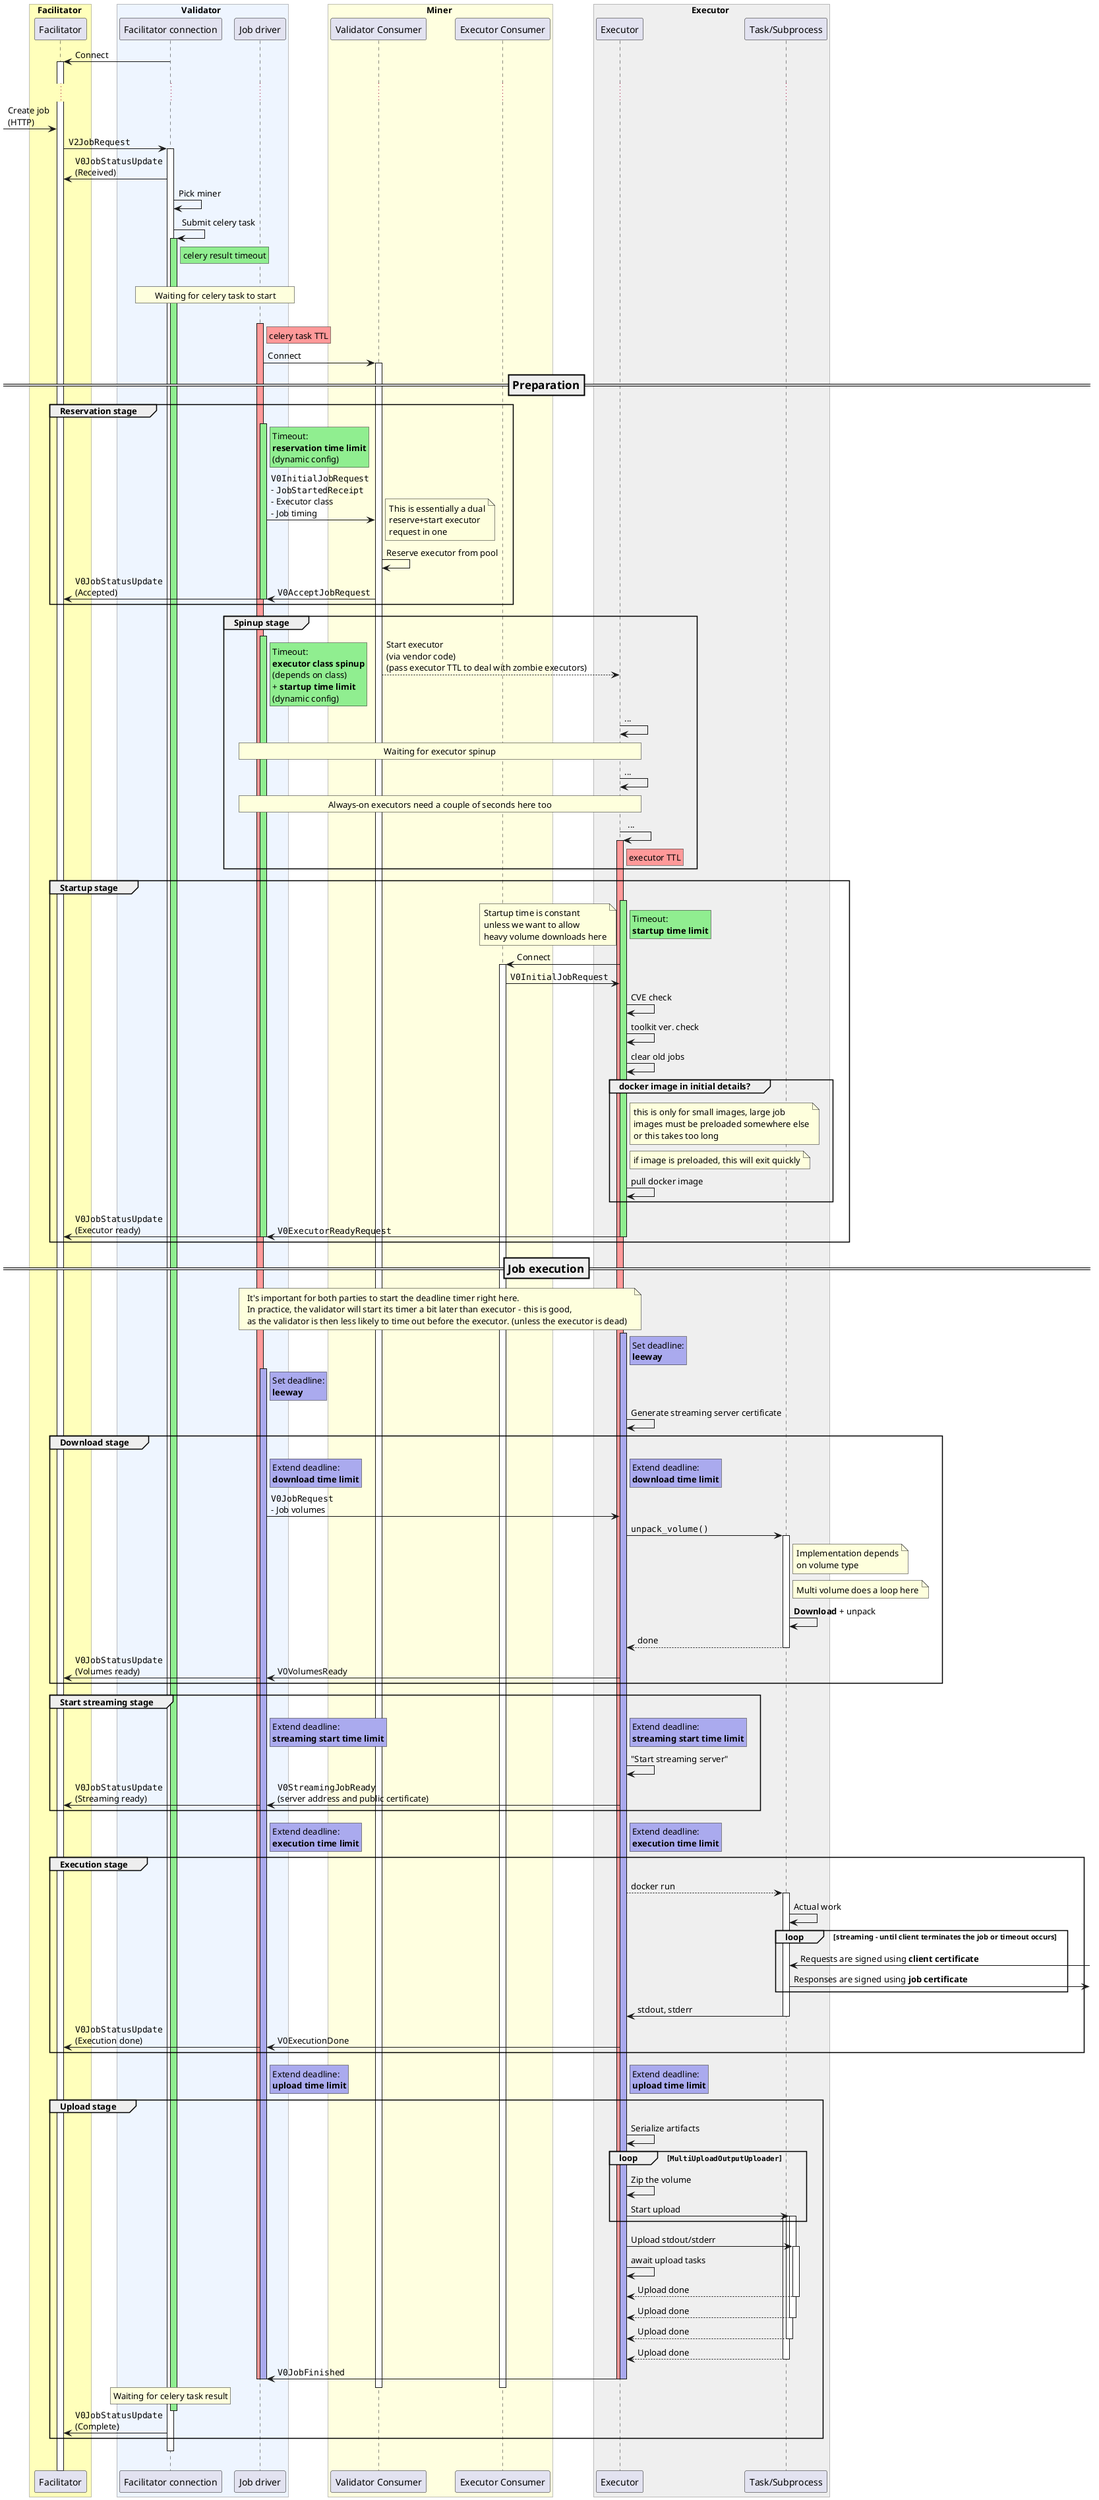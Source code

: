 @startuml
!pragma teoz true
skinparam sequenceBoxBorderColor #gray
box Facilitator #ffb
participant Facilitator
end box
box Validator #eef5ff
participant "Facilitator connection"
participant "Job driver"
end box
box Miner #lightyellow
participant "Validator Consumer"
participant "Executor Consumer"
end box
box Executor #efefef
participant Executor
participant "Task/Subprocess"
end box

"Facilitator connection" -> Facilitator: Connect
activate Facilitator
|||
...

-> Facilitator: Create job\n(HTTP)
Facilitator -> "Facilitator connection": ""V2JobRequest""
activate "Facilitator connection"
"Facilitator connection" -> Facilitator: ""V0JobStatusUpdate""\n(Received)

"Facilitator connection" -> "Facilitator connection": Pick miner
"Facilitator connection" -> "Facilitator connection": Submit celery task
activate "Facilitator connection" #lightgreen
rnote right of "Facilitator connection" #lightgreen: celery result timeout
|||
rnote over "Facilitator connection", "Job driver": Waiting for celery task to start
|||
activate "Job driver" #f99
rnote right of "Job driver" #f99: celery task TTL
"Job driver" -> "Validator Consumer": Connect
activate "Validator Consumer"


== =Preparation ==

group Reservation stage
activate "Job driver" #lightgreen
rnote right of "Job driver" #lightgreen: Timeout:\n**reservation time limit**\n(dynamic config)
"Job driver" -> "Validator Consumer": ""V0InitialJobRequest""\n- ""JobStartedReceipt""\n- Executor class\n- Job timing
&note right of "Validator Consumer": This is essentially a dual\nreserve+start executor\nrequest in one
"Validator Consumer" -> "Validator Consumer": Reserve executor from pool
"Validator Consumer" -> "Job driver": ""V0AcceptJobRequest""
&"Job driver" -> Facilitator: ""V0JobStatusUpdate""\n(Accepted)
deactivate "Job driver"
end group

group Spinup stage
activate "Job driver" #lightgreen
rnote right of "Job driver" #lightgreen: Timeout:\n**executor class spinup**\n(depends on class)\n+ **startup time limit**\n(dynamic config)
&"Validator Consumer" --> Executor: Start executor\n(via vendor code)\n(pass executor TTL to deal with zombie executors)
Executor -> Executor: ...
rnote over "Job driver", Executor: Waiting for executor spinup
Executor -> Executor: ...
rnote over "Job driver", Executor: Always-on executors need a couple of seconds here too
Executor -> Executor: ...

activate Executor #f99
rnote right of Executor #f99: executor TTL
end group

group Startup stage
activate Executor #lightgreen
rnote right of "Executor" #lightgreen: Timeout:\n**startup time limit**
&note left of "Executor": Startup time is constant\nunless we want to allow\nheavy volume downloads here

Executor -> "Executor Consumer": Connect
activate "Executor Consumer"
"Executor Consumer" -> Executor: ""V0InitialJobRequest""
Executor -> "Executor": CVE check
Executor -> "Executor": toolkit ver. check
Executor -> Executor: clear old jobs
group docker image in initial details?
note right of Executor: this is only for small images, large job\nimages must be preloaded somewhere else\nor this takes too long
note right of Executor: if image is preloaded, this will exit quickly
Executor -> Executor: pull docker image
end group
Executor -> "Job driver": ""V0ExecutorReadyRequest""
&"Job driver" -> Facilitator: ""V0JobStatusUpdate""\n(Executor ready)
deactivate "Job driver"
deactivate Executor
end group

== =Job execution ==
note over "Job driver", "Executor": It's important for both parties to start the deadline timer right here.\nIn practice, the validator will start its timer a bit later than executor - this is good,\nas the validator is then less likely to time out before the executor. (unless the executor is dead)

activate Executor #aae
rnote right of Executor #aae: Set deadline:\n**leeway**
activate "Job driver" #aae
rnote right of "Job driver" #aae: Set deadline:\n**leeway**

Executor -> Executor: Generate streaming server certificate

group Download stage
rnote right of "Job driver" #aae: Extend deadline:\n**download time limit**
&rnote right of Executor #aae: Extend deadline:\n**download time limit**

"Job driver" -> "Executor": ""V0JobRequest""\n- Job volumes
Executor -> "Task/Subprocess": ""unpack_volume()""
activate "Task/Subprocess"
note right of "Task/Subprocess": Implementation depends\non volume type
note right of "Task/Subprocess": Multi volume does a loop here
"Task/Subprocess" -> "Task/Subprocess": **Download** + unpack
return done
deactivate "Task/Subprocess"
"Executor" -> "Job driver": V0VolumesReady
&"Job driver" -> Facilitator: ""V0JobStatusUpdate""\n(Volumes ready)
end group

group Start streaming stage
rnote right of "Job driver" #aae: Extend deadline:\n**streaming start time limit**
&rnote right of Executor #aae: Extend deadline:\n**streaming start time limit**
Executor -> Executor: "Start streaming server"
"Executor" -> "Job driver": ""V0StreamingJobReady""\n(server address and public certificate)
&"Job driver" -> Facilitator: ""V0JobStatusUpdate""\n(Streaming ready)
end group

rnote right of "Job driver" #aae: Extend deadline:\n**execution time limit**
&rnote right of Executor #aae: Extend deadline:\n**execution time limit**
group Execution stage

Executor --> "Task/Subprocess": docker run
activate "Task/Subprocess"
"Task/Subprocess" -> "Task/Subprocess": Actual work
loop streaming - until client terminates the job or timeout occurs
"Task/Subprocess"<-: Requests are signed using **client certificate**
"Task/Subprocess"->: Responses are signed using **job certificate**
end
"Task/Subprocess" -> Executor: stdout, stderr
deactivate "Task/Subprocess"

"Executor" -> "Job driver": V0ExecutionDone
&"Job driver" -> Facilitator: ""V0JobStatusUpdate""\n(Execution done)
end group

rnote right of "Job driver" #aae: Extend deadline:\n**upload time limit**
&rnote right of Executor #aae: Extend deadline:\n**upload time limit**
group Upload stage

Executor -> Executor: Serialize artifacts
loop ""MultiUploadOutputUploader""
Executor -> Executor: Zip the volume
Executor -> "Task/Subprocess": Start upload
activate "Task/Subprocess"
activate "Task/Subprocess"
activate "Task/Subprocess"
end loop
Executor -> "Task/Subprocess": Upload stdout/stderr
activate "Task/Subprocess"
Executor -> Executor: await upload tasks
"Task/Subprocess" --> Executor: Upload done
deactivate "Task/Subprocess"
"Task/Subprocess" --> Executor: Upload done
deactivate "Task/Subprocess"
"Task/Subprocess" --> Executor: Upload done
deactivate "Task/Subprocess"
"Task/Subprocess" --> Executor: Upload done
deactivate "Task/Subprocess"
Executor -> "Job driver": ""V0JobFinished""
deactivate Executor
deactivate "Job driver"

deactivate "Executor Consumer"
deactivate "Validator Consumer"
deactivate "Job driver"
deactivate Executor

rnote over "Facilitator connection": Waiting for celery task result
deactivate "Facilitator connection"
"Facilitator connection" -> Facilitator: ""V0JobStatusUpdate""\n(Complete)
end group

deactivate "Facilitator connection"
|||
@enduml